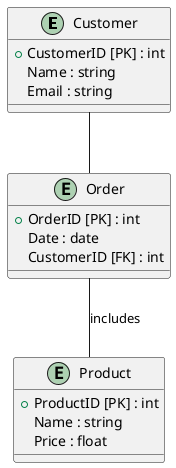 @startuml
entity "Customer" as customer {
  +CustomerID [PK] : int
  Name : string
  Email : string
}

entity "Order" as order {
  +OrderID [PK] : int
  Date : date
  CustomerID [FK] : int
}

entity "Product" as product {
  +ProductID [PK] : int
  Name : string
  Price : float
}

customer -- order
order -- product : includes
@enduml
